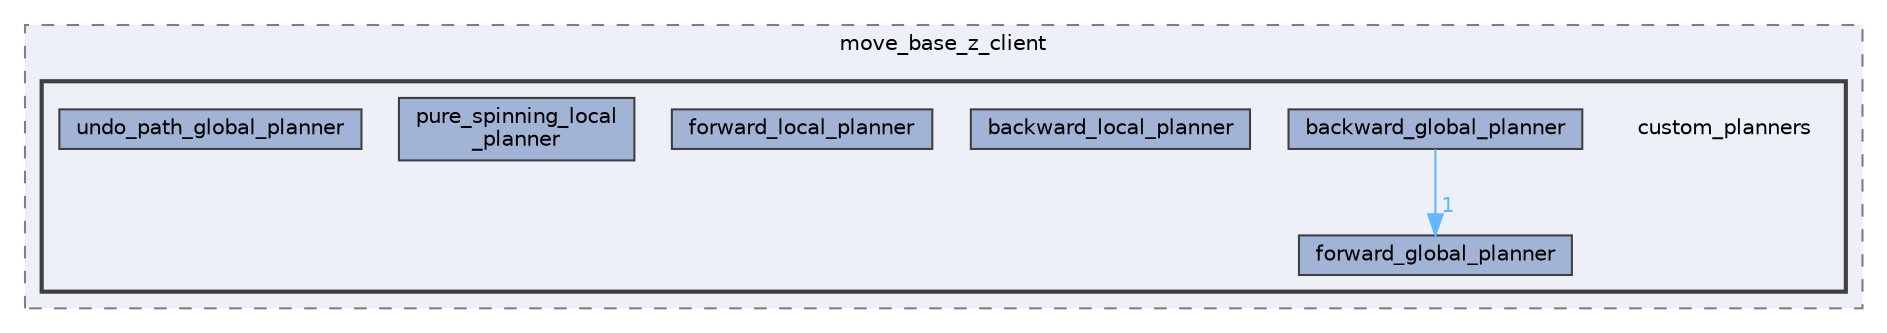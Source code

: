 digraph "smacc_client_library/move_base_z_client/custom_planners"
{
 // LATEX_PDF_SIZE
  bgcolor="transparent";
  edge [fontname=Helvetica,fontsize=10,labelfontname=Helvetica,labelfontsize=10];
  node [fontname=Helvetica,fontsize=10,shape=box,height=0.2,width=0.4];
  compound=true
  subgraph clusterdir_e4255edaa76b375f1d771067db798d98 {
    graph [ bgcolor="#edf0f7", pencolor="grey50", label="move_base_z_client", fontname=Helvetica,fontsize=10 style="filled,dashed", URL="dir_e4255edaa76b375f1d771067db798d98.html",tooltip=""]
  subgraph clusterdir_8ba2e1426875503dad5af6dc9dcb61f3 {
    graph [ bgcolor="#edf0f7", pencolor="grey25", label="", fontname=Helvetica,fontsize=10 style="filled,bold", URL="dir_8ba2e1426875503dad5af6dc9dcb61f3.html",tooltip=""]
    dir_8ba2e1426875503dad5af6dc9dcb61f3 [shape=plaintext, label="custom_planners"];
  dir_30e6156df6dfc01db04b79bab2e10758 [label="backward_global_planner", fillcolor="#a2b4d6", color="grey25", style="filled", URL="dir_30e6156df6dfc01db04b79bab2e10758.html",tooltip=""];
  dir_467e65b21106a6aa44914507b4a706c0 [label="backward_local_planner", fillcolor="#a2b4d6", color="grey25", style="filled", URL="dir_467e65b21106a6aa44914507b4a706c0.html",tooltip=""];
  dir_99c19c8fc466b749abfd0f39f2f30c87 [label="forward_global_planner", fillcolor="#a2b4d6", color="grey25", style="filled", URL="dir_99c19c8fc466b749abfd0f39f2f30c87.html",tooltip=""];
  dir_a4b7064d77dd4c3b343eeea825901b25 [label="forward_local_planner", fillcolor="#a2b4d6", color="grey25", style="filled", URL="dir_a4b7064d77dd4c3b343eeea825901b25.html",tooltip=""];
  dir_596fd071a9570f70d8abf49f7577b040 [label="pure_spinning_local\l_planner", fillcolor="#a2b4d6", color="grey25", style="filled", URL="dir_596fd071a9570f70d8abf49f7577b040.html",tooltip=""];
  dir_de979fa96ccde5590f4b04f246af86b6 [label="undo_path_global_planner", fillcolor="#a2b4d6", color="grey25", style="filled", URL="dir_de979fa96ccde5590f4b04f246af86b6.html",tooltip=""];
  }
  }
  dir_30e6156df6dfc01db04b79bab2e10758->dir_99c19c8fc466b749abfd0f39f2f30c87 [headlabel="1", labeldistance=1.5 headhref="dir_000000_000033.html" color="steelblue1" fontcolor="steelblue1"];
}
